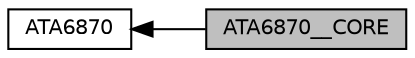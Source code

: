 digraph "ATA6870__CORE"
{
  edge [fontname="Helvetica",fontsize="10",labelfontname="Helvetica",labelfontsize="10"];
  node [fontname="Helvetica",fontsize="10",shape=record];
  rankdir=LR;
  Node1 [label="ATA6870",height=0.2,width=0.4,color="black", fillcolor="white", style="filled",URL="$group___a_t_a6870.html"];
  Node0 [label="ATA6870__CORE",height=0.2,width=0.4,color="black", fillcolor="grey75", style="filled", fontcolor="black"];
  Node1->Node0 [shape=plaintext, dir="back", style="solid"];
}
